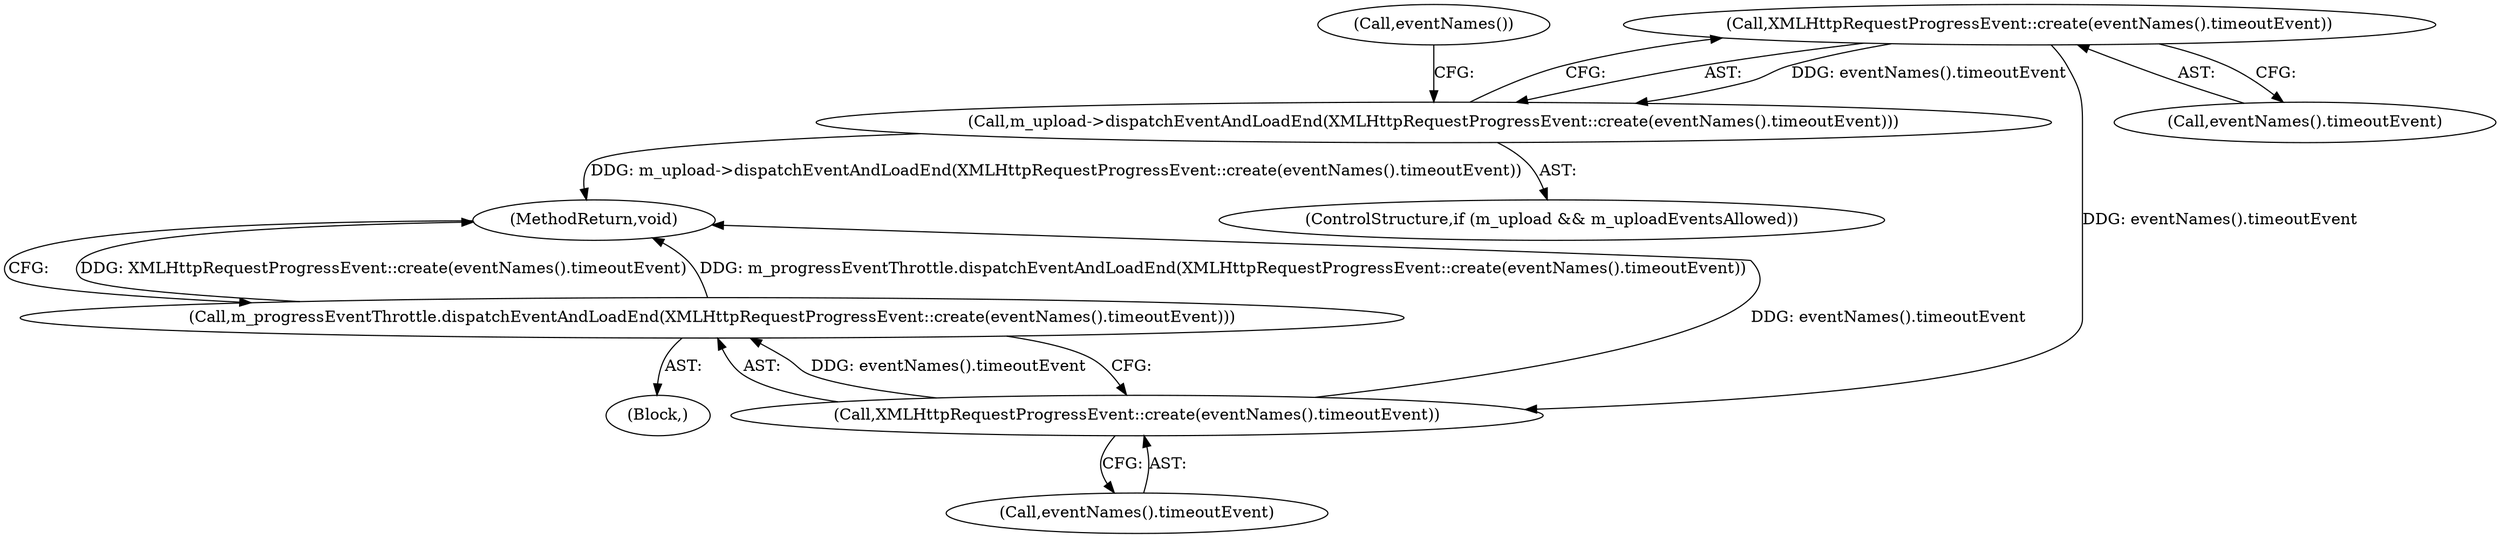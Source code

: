 digraph "1_Chrome_aa1a102f73565feeb1d121d0d6c9524bebcdd75f_2@API" {
"1000137" [label="(Call,XMLHttpRequestProgressEvent::create(eventNames().timeoutEvent))"];
"1000136" [label="(Call,m_upload->dispatchEventAndLoadEnd(XMLHttpRequestProgressEvent::create(eventNames().timeoutEvent)))"];
"1000142" [label="(Call,XMLHttpRequestProgressEvent::create(eventNames().timeoutEvent))"];
"1000141" [label="(Call,m_progressEventThrottle.dispatchEventAndLoadEnd(XMLHttpRequestProgressEvent::create(eventNames().timeoutEvent)))"];
"1000136" [label="(Call,m_upload->dispatchEventAndLoadEnd(XMLHttpRequestProgressEvent::create(eventNames().timeoutEvent)))"];
"1000132" [label="(ControlStructure,if (m_upload && m_uploadEventsAllowed))"];
"1000137" [label="(Call,XMLHttpRequestProgressEvent::create(eventNames().timeoutEvent))"];
"1000143" [label="(Call,eventNames().timeoutEvent)"];
"1000144" [label="(Call,eventNames())"];
"1000141" [label="(Call,m_progressEventThrottle.dispatchEventAndLoadEnd(XMLHttpRequestProgressEvent::create(eventNames().timeoutEvent)))"];
"1000142" [label="(Call,XMLHttpRequestProgressEvent::create(eventNames().timeoutEvent))"];
"1000146" [label="(MethodReturn,void)"];
"1000138" [label="(Call,eventNames().timeoutEvent)"];
"1000101" [label="(Block,)"];
"1000137" -> "1000136"  [label="AST: "];
"1000137" -> "1000138"  [label="CFG: "];
"1000138" -> "1000137"  [label="AST: "];
"1000136" -> "1000137"  [label="CFG: "];
"1000137" -> "1000136"  [label="DDG: eventNames().timeoutEvent"];
"1000137" -> "1000142"  [label="DDG: eventNames().timeoutEvent"];
"1000136" -> "1000132"  [label="AST: "];
"1000144" -> "1000136"  [label="CFG: "];
"1000136" -> "1000146"  [label="DDG: m_upload->dispatchEventAndLoadEnd(XMLHttpRequestProgressEvent::create(eventNames().timeoutEvent))"];
"1000142" -> "1000141"  [label="AST: "];
"1000142" -> "1000143"  [label="CFG: "];
"1000143" -> "1000142"  [label="AST: "];
"1000141" -> "1000142"  [label="CFG: "];
"1000142" -> "1000146"  [label="DDG: eventNames().timeoutEvent"];
"1000142" -> "1000141"  [label="DDG: eventNames().timeoutEvent"];
"1000141" -> "1000101"  [label="AST: "];
"1000146" -> "1000141"  [label="CFG: "];
"1000141" -> "1000146"  [label="DDG: XMLHttpRequestProgressEvent::create(eventNames().timeoutEvent)"];
"1000141" -> "1000146"  [label="DDG: m_progressEventThrottle.dispatchEventAndLoadEnd(XMLHttpRequestProgressEvent::create(eventNames().timeoutEvent))"];
}
